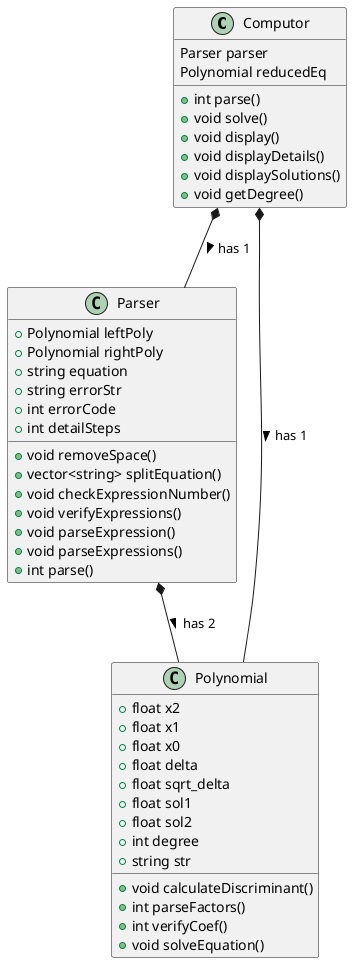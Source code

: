 @startuml computorv1
class Computor {
  Parser parser
  Polynomial reducedEq

  +int parse()
  +void solve()
  +void display()
  +void displayDetails()
  +void displaySolutions()
  +void getDegree()
}

class Parser {
   +Polynomial leftPoly
   +Polynomial rightPoly
   +string equation
   +string errorStr
   +int errorCode
   +int detailSteps

   +void removeSpace()
   +vector<string> splitEquation()
   +void checkExpressionNumber()
   +void verifyExpressions()
   +void parseExpression()
   +void parseExpressions()
   +int parse()
}

class Polynomial {
    +float x2
    +float x1
    +float x0
    +float delta
    +float sqrt_delta
    +float sol1
    +float sol2
    +int degree
    +string str

    +void calculateDiscriminant()
    +int parseFactors()
    +int verifyCoef()
    +void solveEquation()
}

' Relationships
Computor *-- Parser : has 1 >
Computor *-- Polynomial : has 1 >
Parser *-- Polynomial : has 2 >
@enduml